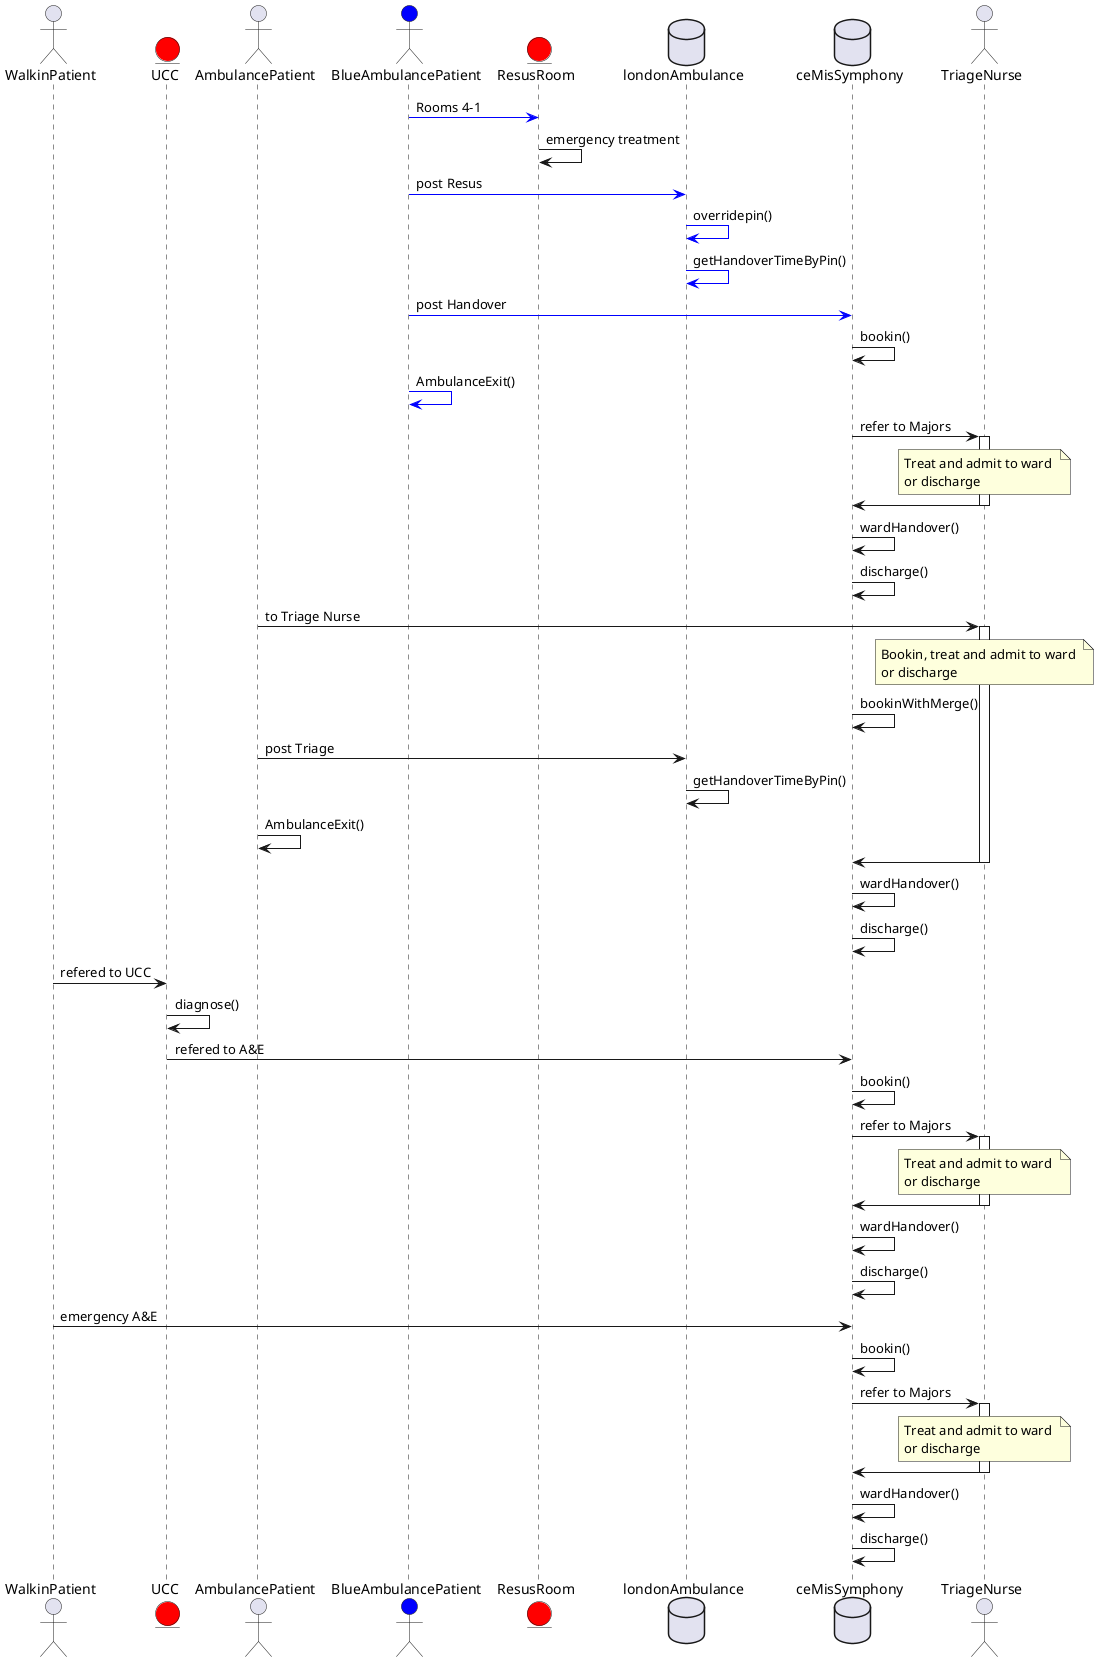 @startuml

actor WalkinPatient
entity UCC #red
actor AmbulancePatient
actor BlueAmbulancePatient as blue #blue
entity ResusRoom #red
database londonAmbulance as ldb
database ceMisSymphony as db
actor TriageNurse

blue -[#blue]> ResusRoom : Rooms 4-1
ResusRoom -> ResusRoom : emergency treatment
blue -[#blue]> ldb : post Resus
ldb -[#blue]> ldb : overridepin()
ldb -[#blue]> ldb : getHandoverTimeByPin()
blue -[#blue]> db : post Handover
db -> db : bookin()
blue -[#blue]> blue : AmbulanceExit()
db -> TriageNurse : refer to Majors
activate TriageNurse

note over TriageNurse
 Treat and admit to ward 
 or discharge
end note

TriageNurse -> db
deactivate TriageNurse

db -> db : wardHandover()
db -> db : discharge()

AmbulancePatient -> TriageNurse : to Triage Nurse

activate TriageNurse

note over TriageNurse
 Bookin, treat and admit to ward 
 or discharge
end note


db -> db : bookinWithMerge()
AmbulancePatient -> ldb : post Triage
ldb -> ldb : getHandoverTimeByPin()
AmbulancePatient -> AmbulancePatient : AmbulanceExit()

TriageNurse -> db

deactivate TriageNurse
db -> db : wardHandover()
db -> db : discharge()

WalkinPatient -> UCC : refered to UCC
UCC -> UCC : diagnose()
UCC -> db : refered to A&E
db -> db : bookin()
db -> TriageNurse : refer to Majors
activate TriageNurse

note over TriageNurse
 Treat and admit to ward 
 or discharge
end note


TriageNurse -> db
deactivate TriageNurse

db -> db : wardHandover()
db -> db : discharge()

WalkinPatient -> db : emergency A&E
db -> db : bookin()
db -> TriageNurse : refer to Majors

activate TriageNurse

note over TriageNurse
 Treat and admit to ward 
 or discharge
end note

TriageNurse -> db
deactivate TriageNurse

db -> db : wardHandover()
db -> db : discharge()

@enduml